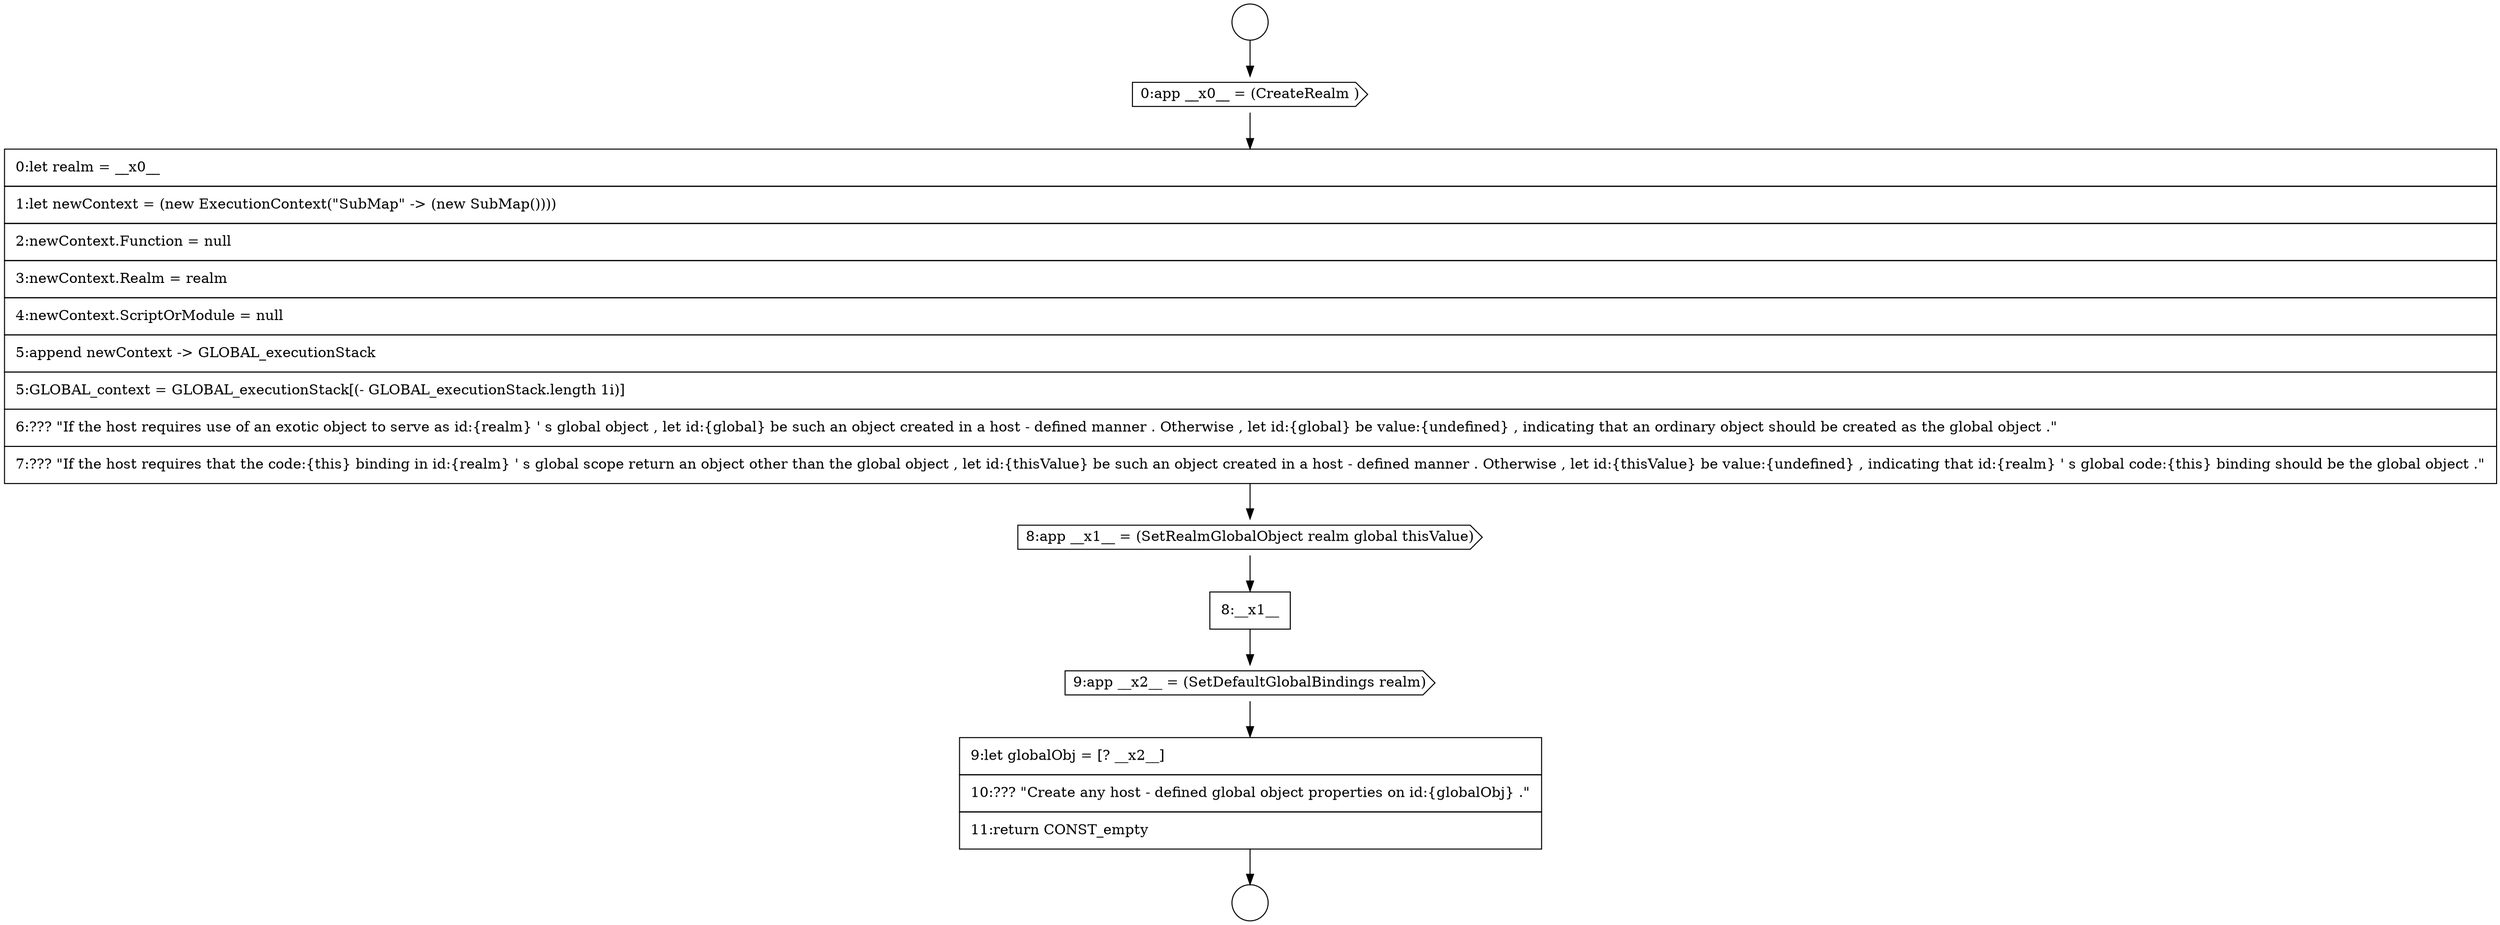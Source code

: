 digraph {
  node1931 [shape=cds, label=<<font color="black">8:app __x1__ = (SetRealmGlobalObject realm global thisValue)</font>> color="black" fillcolor="white" style=filled]
  node1928 [shape=circle label=" " color="black" fillcolor="white" style=filled]
  node1932 [shape=none, margin=0, label=<<font color="black">
    <table border="0" cellborder="1" cellspacing="0" cellpadding="10">
      <tr><td align="left">8:__x1__</td></tr>
    </table>
  </font>> color="black" fillcolor="white" style=filled]
  node1927 [shape=circle label=" " color="black" fillcolor="white" style=filled]
  node1929 [shape=cds, label=<<font color="black">0:app __x0__ = (CreateRealm )</font>> color="black" fillcolor="white" style=filled]
  node1933 [shape=cds, label=<<font color="black">9:app __x2__ = (SetDefaultGlobalBindings realm)</font>> color="black" fillcolor="white" style=filled]
  node1934 [shape=none, margin=0, label=<<font color="black">
    <table border="0" cellborder="1" cellspacing="0" cellpadding="10">
      <tr><td align="left">9:let globalObj = [? __x2__]</td></tr>
      <tr><td align="left">10:??? &quot;Create any host - defined global object properties on id:{globalObj} .&quot;</td></tr>
      <tr><td align="left">11:return CONST_empty</td></tr>
    </table>
  </font>> color="black" fillcolor="white" style=filled]
  node1930 [shape=none, margin=0, label=<<font color="black">
    <table border="0" cellborder="1" cellspacing="0" cellpadding="10">
      <tr><td align="left">0:let realm = __x0__</td></tr>
      <tr><td align="left">1:let newContext = (new ExecutionContext(&quot;SubMap&quot; -&gt; (new SubMap())))</td></tr>
      <tr><td align="left">2:newContext.Function = null</td></tr>
      <tr><td align="left">3:newContext.Realm = realm</td></tr>
      <tr><td align="left">4:newContext.ScriptOrModule = null</td></tr>
      <tr><td align="left">5:append newContext -&gt; GLOBAL_executionStack</td></tr>
      <tr><td align="left">5:GLOBAL_context = GLOBAL_executionStack[(- GLOBAL_executionStack.length 1i)]</td></tr>
      <tr><td align="left">6:??? &quot;If the host requires use of an exotic object to serve as id:{realm} ' s global object , let id:{global} be such an object created in a host - defined manner . Otherwise , let id:{global} be value:{undefined} , indicating that an ordinary object should be created as the global object .&quot;</td></tr>
      <tr><td align="left">7:??? &quot;If the host requires that the code:{this} binding in id:{realm} ' s global scope return an object other than the global object , let id:{thisValue} be such an object created in a host - defined manner . Otherwise , let id:{thisValue} be value:{undefined} , indicating that id:{realm} ' s global code:{this} binding should be the global object .&quot;</td></tr>
    </table>
  </font>> color="black" fillcolor="white" style=filled]
  node1927 -> node1929 [ color="black"]
  node1932 -> node1933 [ color="black"]
  node1933 -> node1934 [ color="black"]
  node1931 -> node1932 [ color="black"]
  node1929 -> node1930 [ color="black"]
  node1930 -> node1931 [ color="black"]
  node1934 -> node1928 [ color="black"]
}
